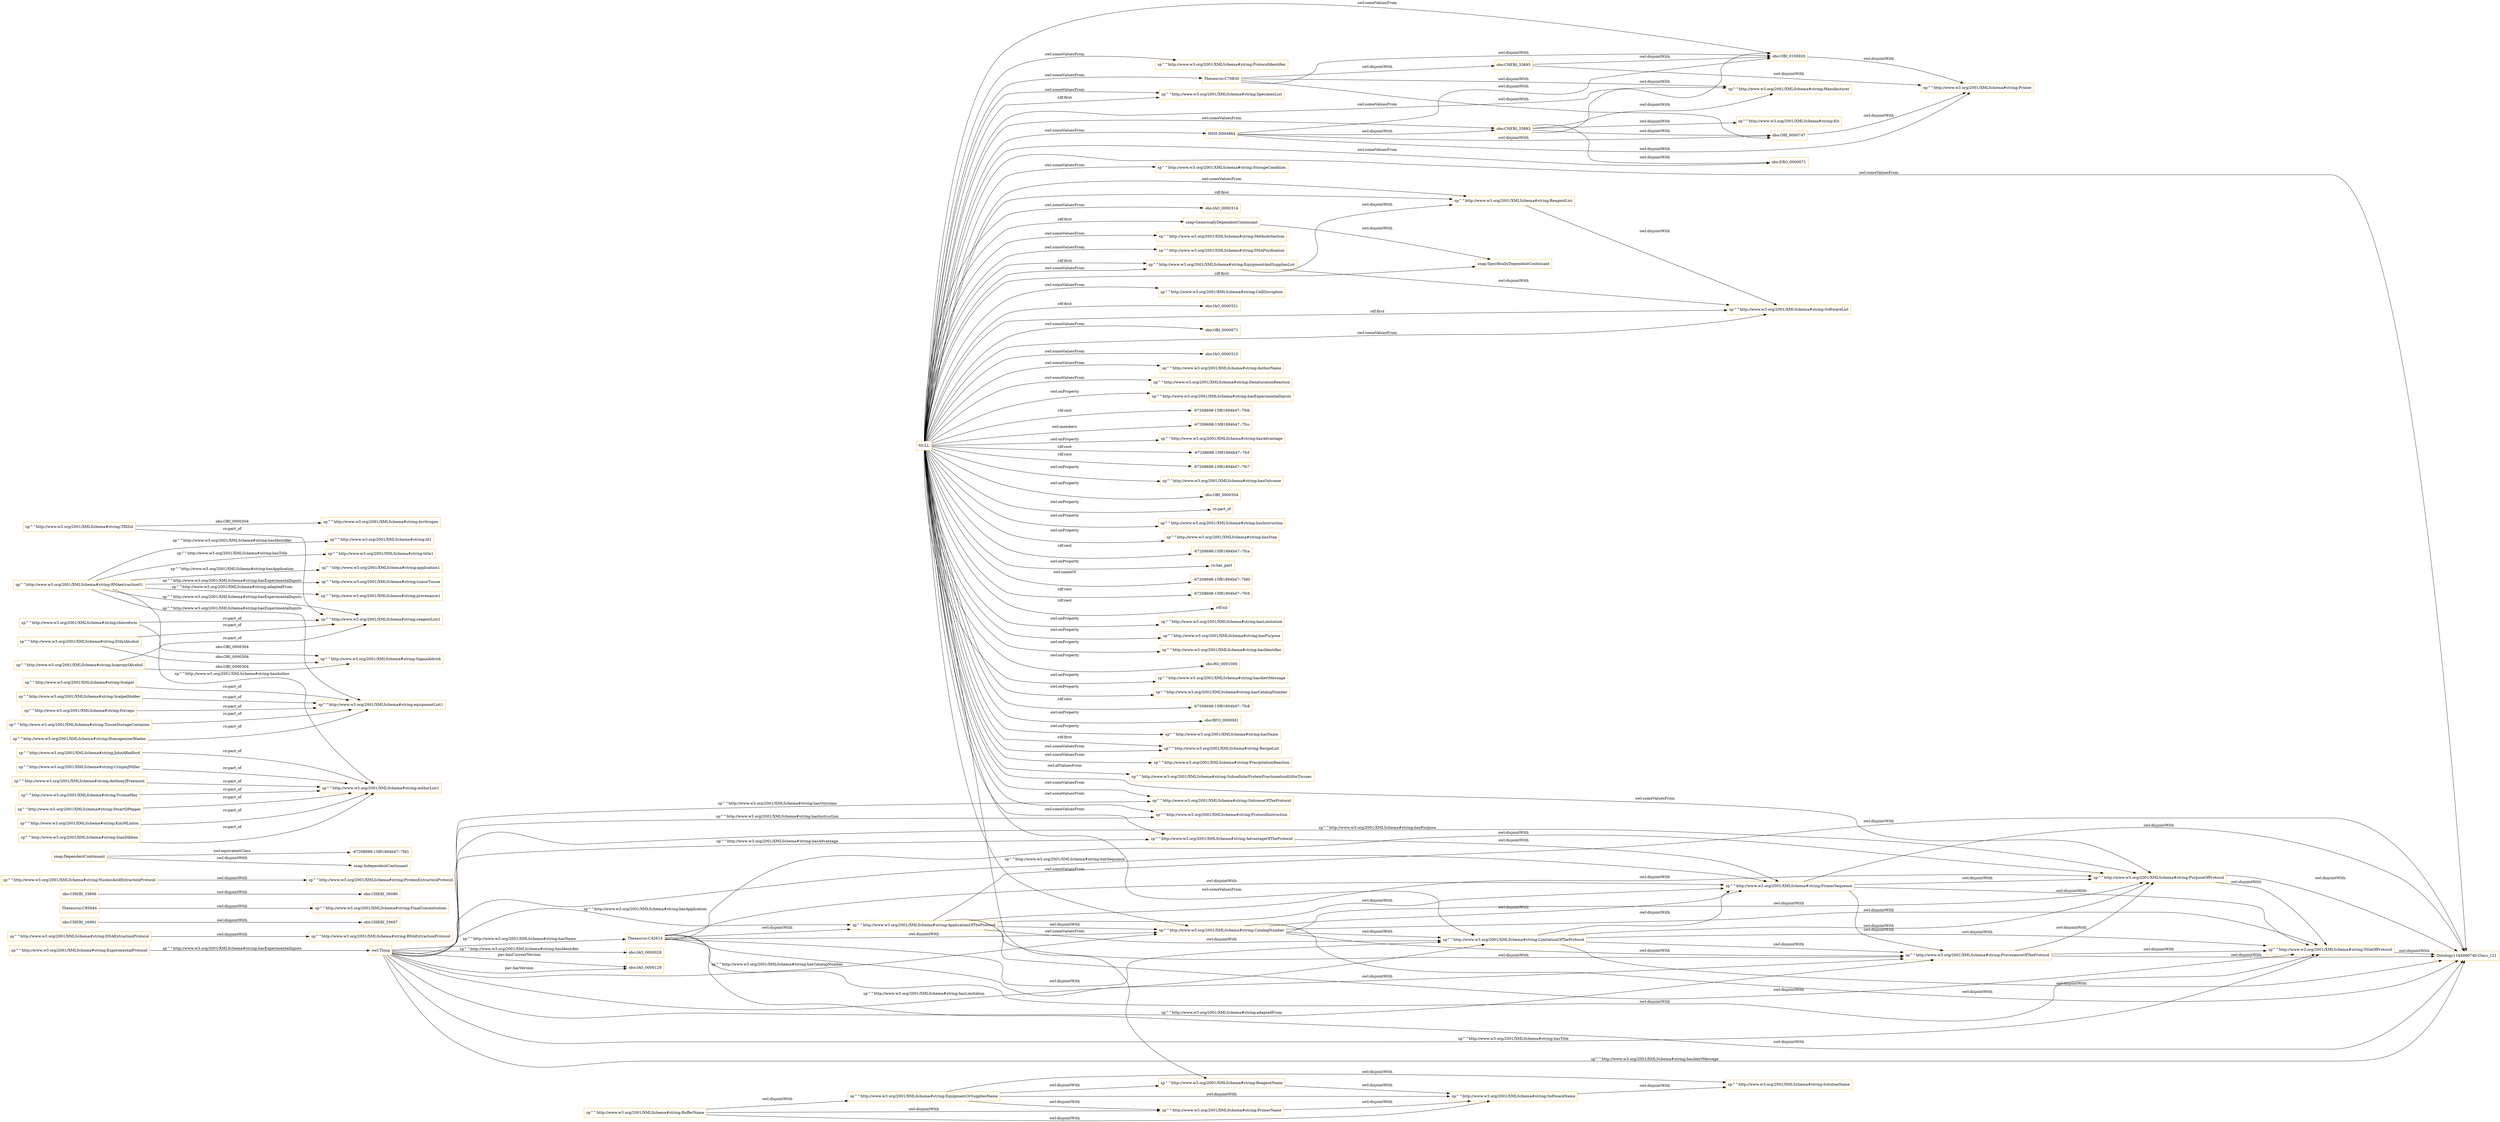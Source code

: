 digraph ar2dtool_diagram { 
rankdir=LR;
size="1501"
node [shape = rectangle, color="orange"]; "sp^^http://www.w3.org/2001/XMLSchema#string:RecipeList" "sp^^http://www.w3.org/2001/XMLSchema#string:PrecipitationReaction" "sp^^http://www.w3.org/2001/XMLSchema#string:SubcellularProteinFractionationKitforTissues" "sp^^http://www.w3.org/2001/XMLSchema#string:EquipmentOrSuppliesName" "sp^^http://www.w3.org/2001/XMLSchema#string:AdvantageOfTheProtocol" "Thesaurus:C70830" "sp^^http://www.w3.org/2001/XMLSchema#string:PrimerSequence" "sp^^http://www.w3.org/2001/XMLSchema#string:ProvenanceOfTheProtocol" "sp^^http://www.w3.org/2001/XMLSchema#string:RNAExtractionProtocol" "sp^^http://www.w3.org/2001/XMLSchema#string:ProtocolInstruction" "obo:OBI_0000747" "obo:CHEBI_16991" "sp^^http://www.w3.org/2001/XMLSchema#string:CatalogNumber" "obo:CHEBI_33695" "Thesaurus:C85644" "Thesaurus:C42614" "sp^^http://www.w3.org/2001/XMLSchema#string:EquipmentAndSuppliesList" "sp^^http://www.w3.org/2001/XMLSchema#string:Kit" "obo:CHEBI_33697" "sp^^http://www.w3.org/2001/XMLSchema#string:ProtocolIdentifier" "obo:ERO_0000071" "sp^^http://www.w3.org/2001/XMLSchema#string:BufferName" "sp^^http://www.w3.org/2001/XMLSchema#string:SpecimenList" "MSH:D004864" "sp^^http://www.w3.org/2001/XMLSchema#string:ReagentName" "sp^^http://www.w3.org/2001/XMLSchema#string:ApplicationOfTheProtocol" "sp^^http://www.w3.org/2001/XMLSchema#string:ReagentList" "obo:IAO_0000028" "obo:IAO_0000129" "sp^^http://www.w3.org/2001/XMLSchema#string:PurposeOfProtocol" "sp^^http://www.w3.org/2001/XMLSchema#string:StorageCondition" "sp^^http://www.w3.org/2001/XMLSchema#string:SoftwareList" "obo:CHEBI_36080" "sp^^http://www.w3.org/2001/XMLSchema#string:ExperimentalProtocol" "sp^^http://www.w3.org/2001/XMLSchema#string:NucleicAcidExtractionProtocol" "obo:IAO_0000314" "sp^^http://www.w3.org/2001/XMLSchema#string:SolutionName" "obo:CHEBI_33696" "obo:CHEBI_33893" "sp^^http://www.w3.org/2001/XMLSchema#string:MethodsSection" "sp^^http://www.w3.org/2001/XMLSchema#string:DNAExtractionProtocol" "sp^^http://www.w3.org/2001/XMLSchema#string:DNAPurification" "sp^^http://www.w3.org/2001/XMLSchema#string:TitleOfProtocol" "snap:SpecificallyDependentContinuant" "Ontology1184060740:Class_121" "sp^^http://www.w3.org/2001/XMLSchema#string:CellDisruption" "obo:IAO_0000321" "snap:GenericallyDependentContinuant" "sp^^http://www.w3.org/2001/XMLSchema#string:Manufacturer" "sp^^http://www.w3.org/2001/XMLSchema#string:FinalConcentration" "-67208698:15f81894b47:-7fd1" "obo:OBI_0100026" "obo:OBI_0000671" "sp^^http://www.w3.org/2001/XMLSchema#string:LimitationOfTheProtocol" "obo:IAO_0000310" "sp^^http://www.w3.org/2001/XMLSchema#string:AuthorName" "sp^^http://www.w3.org/2001/XMLSchema#string:OutcomeOfTheProtocol" "sp^^http://www.w3.org/2001/XMLSchema#string:ProteinExtractionProtocol" "sp^^http://www.w3.org/2001/XMLSchema#string:PrimerName" "sp^^http://www.w3.org/2001/XMLSchema#string:SoftwareName" "sp^^http://www.w3.org/2001/XMLSchema#string:Primer" "snap:IndependentContinuant" "snap:DependentContinuant" "sp^^http://www.w3.org/2001/XMLSchema#string:DenaturationReaction" ; /*classes style*/
	"sp^^http://www.w3.org/2001/XMLSchema#string:CatalogNumber" -> "sp^^http://www.w3.org/2001/XMLSchema#string:LimitationOfTheProtocol" [ label = "owl:disjointWith" ];
	"sp^^http://www.w3.org/2001/XMLSchema#string:CatalogNumber" -> "sp^^http://www.w3.org/2001/XMLSchema#string:PrimerSequence" [ label = "owl:disjointWith" ];
	"sp^^http://www.w3.org/2001/XMLSchema#string:CatalogNumber" -> "sp^^http://www.w3.org/2001/XMLSchema#string:ProvenanceOfTheProtocol" [ label = "owl:disjointWith" ];
	"sp^^http://www.w3.org/2001/XMLSchema#string:CatalogNumber" -> "Ontology1184060740:Class_121" [ label = "owl:disjointWith" ];
	"sp^^http://www.w3.org/2001/XMLSchema#string:CatalogNumber" -> "sp^^http://www.w3.org/2001/XMLSchema#string:TitleOfProtocol" [ label = "owl:disjointWith" ];
	"sp^^http://www.w3.org/2001/XMLSchema#string:CatalogNumber" -> "sp^^http://www.w3.org/2001/XMLSchema#string:PurposeOfProtocol" [ label = "owl:disjointWith" ];
	"obo:CHEBI_33893" -> "sp^^http://www.w3.org/2001/XMLSchema#string:Kit" [ label = "owl:disjointWith" ];
	"obo:CHEBI_33893" -> "obo:OBI_0000747" [ label = "owl:disjointWith" ];
	"obo:CHEBI_33893" -> "obo:OBI_0100026" [ label = "owl:disjointWith" ];
	"obo:CHEBI_33893" -> "obo:ERO_0000071" [ label = "owl:disjointWith" ];
	"obo:CHEBI_33893" -> "sp^^http://www.w3.org/2001/XMLSchema#string:Manufacturer" [ label = "owl:disjointWith" ];
	"sp^^http://www.w3.org/2001/XMLSchema#string:chloroform" -> "sp^^http://www.w3.org/2001/XMLSchema#string:reagentList1" [ label = "ro:part_of" ];
	"sp^^http://www.w3.org/2001/XMLSchema#string:chloroform" -> "sp^^http://www.w3.org/2001/XMLSchema#string:SigmaAldrich" [ label = "obo:OBI_0000304" ];
	"sp^^http://www.w3.org/2001/XMLSchema#string:EquipmentAndSuppliesList" -> "sp^^http://www.w3.org/2001/XMLSchema#string:SoftwareList" [ label = "owl:disjointWith" ];
	"sp^^http://www.w3.org/2001/XMLSchema#string:EquipmentAndSuppliesList" -> "sp^^http://www.w3.org/2001/XMLSchema#string:ReagentList" [ label = "owl:disjointWith" ];
	"sp^^http://www.w3.org/2001/XMLSchema#string:EquipmentOrSuppliesName" -> "sp^^http://www.w3.org/2001/XMLSchema#string:SolutionName" [ label = "owl:disjointWith" ];
	"sp^^http://www.w3.org/2001/XMLSchema#string:EquipmentOrSuppliesName" -> "sp^^http://www.w3.org/2001/XMLSchema#string:SoftwareName" [ label = "owl:disjointWith" ];
	"sp^^http://www.w3.org/2001/XMLSchema#string:EquipmentOrSuppliesName" -> "sp^^http://www.w3.org/2001/XMLSchema#string:ReagentName" [ label = "owl:disjointWith" ];
	"sp^^http://www.w3.org/2001/XMLSchema#string:EquipmentOrSuppliesName" -> "sp^^http://www.w3.org/2001/XMLSchema#string:PrimerName" [ label = "owl:disjointWith" ];
	"sp^^http://www.w3.org/2001/XMLSchema#string:ReagentList" -> "sp^^http://www.w3.org/2001/XMLSchema#string:SoftwareList" [ label = "owl:disjointWith" ];
	"sp^^http://www.w3.org/2001/XMLSchema#string:HomogenizerBlades" -> "sp^^http://www.w3.org/2001/XMLSchema#string:equipmentList1" [ label = "ro:part_of" ];
	"sp^^http://www.w3.org/2001/XMLSchema#string:LimitationOfTheProtocol" -> "sp^^http://www.w3.org/2001/XMLSchema#string:PurposeOfProtocol" [ label = "owl:disjointWith" ];
	"sp^^http://www.w3.org/2001/XMLSchema#string:LimitationOfTheProtocol" -> "sp^^http://www.w3.org/2001/XMLSchema#string:PrimerSequence" [ label = "owl:disjointWith" ];
	"sp^^http://www.w3.org/2001/XMLSchema#string:LimitationOfTheProtocol" -> "Ontology1184060740:Class_121" [ label = "owl:disjointWith" ];
	"sp^^http://www.w3.org/2001/XMLSchema#string:LimitationOfTheProtocol" -> "sp^^http://www.w3.org/2001/XMLSchema#string:ProvenanceOfTheProtocol" [ label = "owl:disjointWith" ];
	"sp^^http://www.w3.org/2001/XMLSchema#string:LimitationOfTheProtocol" -> "sp^^http://www.w3.org/2001/XMLSchema#string:TitleOfProtocol" [ label = "owl:disjointWith" ];
	"obo:CHEBI_16991" -> "obo:CHEBI_33697" [ label = "owl:disjointWith" ];
	"Thesaurus:C70830" -> "sp^^http://www.w3.org/2001/XMLSchema#string:Manufacturer" [ label = "owl:disjointWith" ];
	"Thesaurus:C70830" -> "obo:OBI_0100026" [ label = "owl:disjointWith" ];
	"Thesaurus:C70830" -> "obo:OBI_0000747" [ label = "owl:disjointWith" ];
	"Thesaurus:C70830" -> "obo:CHEBI_33695" [ label = "owl:disjointWith" ];
	"sp^^http://www.w3.org/2001/XMLSchema#string:NucleicAcidExtractionProtocol" -> "sp^^http://www.w3.org/2001/XMLSchema#string:ProteinExtractionProtocol" [ label = "owl:disjointWith" ];
	"MSH:D004864" -> "sp^^http://www.w3.org/2001/XMLSchema#string:Primer" [ label = "owl:disjointWith" ];
	"MSH:D004864" -> "obo:OBI_0100026" [ label = "owl:disjointWith" ];
	"MSH:D004864" -> "obo:CHEBI_33893" [ label = "owl:disjointWith" ];
	"MSH:D004864" -> "obo:OBI_0000747" [ label = "owl:disjointWith" ];
	"sp^^http://www.w3.org/2001/XMLSchema#string:AdvantageOfTheProtocol" -> "sp^^http://www.w3.org/2001/XMLSchema#string:PrimerSequence" [ label = "owl:disjointWith" ];
	"Thesaurus:C42614" -> "sp^^http://www.w3.org/2001/XMLSchema#string:LimitationOfTheProtocol" [ label = "owl:disjointWith" ];
	"Thesaurus:C42614" -> "sp^^http://www.w3.org/2001/XMLSchema#string:ProvenanceOfTheProtocol" [ label = "owl:disjointWith" ];
	"Thesaurus:C42614" -> "sp^^http://www.w3.org/2001/XMLSchema#string:CatalogNumber" [ label = "owl:disjointWith" ];
	"Thesaurus:C42614" -> "sp^^http://www.w3.org/2001/XMLSchema#string:PrimerSequence" [ label = "owl:disjointWith" ];
	"Thesaurus:C42614" -> "sp^^http://www.w3.org/2001/XMLSchema#string:TitleOfProtocol" [ label = "owl:disjointWith" ];
	"Thesaurus:C42614" -> "sp^^http://www.w3.org/2001/XMLSchema#string:PurposeOfProtocol" [ label = "owl:disjointWith" ];
	"Thesaurus:C42614" -> "Ontology1184060740:Class_121" [ label = "owl:disjointWith" ];
	"Thesaurus:C42614" -> "sp^^http://www.w3.org/2001/XMLSchema#string:ApplicationOfTheProtocol" [ label = "owl:disjointWith" ];
	"obo:OBI_0100026" -> "sp^^http://www.w3.org/2001/XMLSchema#string:Primer" [ label = "owl:disjointWith" ];
	"snap:GenericallyDependentContinuant" -> "snap:SpecificallyDependentContinuant" [ label = "owl:disjointWith" ];
	"sp^^http://www.w3.org/2001/XMLSchema#string:Scalpel" -> "sp^^http://www.w3.org/2001/XMLSchema#string:equipmentList1" [ label = "ro:part_of" ];
	"sp^^http://www.w3.org/2001/XMLSchema#string:PurposeOfProtocol" -> "Ontology1184060740:Class_121" [ label = "owl:disjointWith" ];
	"sp^^http://www.w3.org/2001/XMLSchema#string:PurposeOfProtocol" -> "sp^^http://www.w3.org/2001/XMLSchema#string:TitleOfProtocol" [ label = "owl:disjointWith" ];
	"sp^^http://www.w3.org/2001/XMLSchema#string:TRIZol" -> "sp^^http://www.w3.org/2001/XMLSchema#string:reagentList1" [ label = "ro:part_of" ];
	"sp^^http://www.w3.org/2001/XMLSchema#string:TRIZol" -> "sp^^http://www.w3.org/2001/XMLSchema#string:Invitrogen" [ label = "obo:OBI_0000304" ];
	"sp^^http://www.w3.org/2001/XMLSchema#string:ReagentName" -> "sp^^http://www.w3.org/2001/XMLSchema#string:SoftwareName" [ label = "owl:disjointWith" ];
	"sp^^http://www.w3.org/2001/XMLSchema#string:CrispinJMiller" -> "sp^^http://www.w3.org/2001/XMLSchema#string:authorList1" [ label = "ro:part_of" ];
	"sp^^http://www.w3.org/2001/XMLSchema#string:AnthonyJFreemont" -> "sp^^http://www.w3.org/2001/XMLSchema#string:authorList1" [ label = "ro:part_of" ];
	"sp^^http://www.w3.org/2001/XMLSchema#string:YvonneHey" -> "sp^^http://www.w3.org/2001/XMLSchema#string:authorList1" [ label = "ro:part_of" ];
	"sp^^http://www.w3.org/2001/XMLSchema#string:PrimerName" -> "sp^^http://www.w3.org/2001/XMLSchema#string:SoftwareName" [ label = "owl:disjointWith" ];
	"sp^^http://www.w3.org/2001/XMLSchema#string:RNAextraction01" -> "sp^^http://www.w3.org/2001/XMLSchema#string:provenance1" [ label = "sp^^http://www.w3.org/2001/XMLSchema#string:adaptedFrom" ];
	"sp^^http://www.w3.org/2001/XMLSchema#string:RNAextraction01" -> "sp^^http://www.w3.org/2001/XMLSchema#string:authorList1" [ label = "sp^^http://www.w3.org/2001/XMLSchema#string:hasAuthor" ];
	"sp^^http://www.w3.org/2001/XMLSchema#string:RNAextraction01" -> "sp^^http://www.w3.org/2001/XMLSchema#string:Id1" [ label = "sp^^http://www.w3.org/2001/XMLSchema#string:hasIdentifier" ];
	"sp^^http://www.w3.org/2001/XMLSchema#string:RNAextraction01" -> "sp^^http://www.w3.org/2001/XMLSchema#string:title1" [ label = "sp^^http://www.w3.org/2001/XMLSchema#string:hasTitle" ];
	"sp^^http://www.w3.org/2001/XMLSchema#string:RNAextraction01" -> "sp^^http://www.w3.org/2001/XMLSchema#string:equipmentList1" [ label = "sp^^http://www.w3.org/2001/XMLSchema#string:hasExperimentalInputs" ];
	"sp^^http://www.w3.org/2001/XMLSchema#string:RNAextraction01" -> "sp^^http://www.w3.org/2001/XMLSchema#string:reagentList1" [ label = "sp^^http://www.w3.org/2001/XMLSchema#string:hasExperimentalInputs" ];
	"sp^^http://www.w3.org/2001/XMLSchema#string:RNAextraction01" -> "sp^^http://www.w3.org/2001/XMLSchema#string:application1" [ label = "sp^^http://www.w3.org/2001/XMLSchema#string:hasApplication" ];
	"sp^^http://www.w3.org/2001/XMLSchema#string:RNAextraction01" -> "sp^^http://www.w3.org/2001/XMLSchema#string:tumorTissue" [ label = "sp^^http://www.w3.org/2001/XMLSchema#string:hasExperimentalInputs" ];
	"sp^^http://www.w3.org/2001/XMLSchema#string:StuartDPepper" -> "sp^^http://www.w3.org/2001/XMLSchema#string:authorList1" [ label = "ro:part_of" ];
	"sp^^http://www.w3.org/2001/XMLSchema#string:ProvenanceOfTheProtocol" -> "Ontology1184060740:Class_121" [ label = "owl:disjointWith" ];
	"sp^^http://www.w3.org/2001/XMLSchema#string:ProvenanceOfTheProtocol" -> "sp^^http://www.w3.org/2001/XMLSchema#string:TitleOfProtocol" [ label = "owl:disjointWith" ];
	"sp^^http://www.w3.org/2001/XMLSchema#string:ProvenanceOfTheProtocol" -> "sp^^http://www.w3.org/2001/XMLSchema#string:PurposeOfProtocol" [ label = "owl:disjointWith" ];
	"obo:CHEBI_33696" -> "obo:CHEBI_36080" [ label = "owl:disjointWith" ];
	"NULL" -> "sp^^http://www.w3.org/2001/XMLSchema#string:hasExperimentalInputs" [ label = "owl:onProperty" ];
	"NULL" -> "obo:OBI_0000671" [ label = "owl:someValuesFrom" ];
	"NULL" -> "sp^^http://www.w3.org/2001/XMLSchema#string:EquipmentAndSuppliesList" [ label = "owl:someValuesFrom" ];
	"NULL" -> "-67208698:15f81894b47:-7fcb" [ label = "rdf:rest" ];
	"NULL" -> "-67208698:15f81894b47:-7fcc" [ label = "owl:members" ];
	"NULL" -> "sp^^http://www.w3.org/2001/XMLSchema#string:ReagentName" [ label = "owl:someValuesFrom" ];
	"NULL" -> "obo:IAO_0000314" [ label = "owl:someValuesFrom" ];
	"NULL" -> "obo:ERO_0000071" [ label = "owl:someValuesFrom" ];
	"NULL" -> "sp^^http://www.w3.org/2001/XMLSchema#string:StorageCondition" [ label = "owl:someValuesFrom" ];
	"NULL" -> "sp^^http://www.w3.org/2001/XMLSchema#string:hasAdvantage" [ label = "owl:onProperty" ];
	"NULL" -> "sp^^http://www.w3.org/2001/XMLSchema#string:CellDisruption" [ label = "owl:someValuesFrom" ];
	"NULL" -> "sp^^http://www.w3.org/2001/XMLSchema#string:ProtocolInstruction" [ label = "owl:someValuesFrom" ];
	"NULL" -> "sp^^http://www.w3.org/2001/XMLSchema#string:ProtocolIdentifier" [ label = "owl:someValuesFrom" ];
	"NULL" -> "-67208698:15f81894b47:-7fcf" [ label = "rdf:rest" ];
	"NULL" -> "-67208698:15f81894b47:-7fc7" [ label = "rdf:rest" ];
	"NULL" -> "sp^^http://www.w3.org/2001/XMLSchema#string:Manufacturer" [ label = "owl:someValuesFrom" ];
	"NULL" -> "sp^^http://www.w3.org/2001/XMLSchema#string:hasOutcome" [ label = "owl:onProperty" ];
	"NULL" -> "obo:OBI_0000304" [ label = "owl:onProperty" ];
	"NULL" -> "sp^^http://www.w3.org/2001/XMLSchema#string:LimitationOfTheProtocol" [ label = "owl:someValuesFrom" ];
	"NULL" -> "ro:part_of" [ label = "owl:onProperty" ];
	"NULL" -> "sp^^http://www.w3.org/2001/XMLSchema#string:hasInstruction" [ label = "owl:onProperty" ];
	"NULL" -> "sp^^http://www.w3.org/2001/XMLSchema#string:hasStep" [ label = "owl:onProperty" ];
	"NULL" -> "-67208698:15f81894b47:-7fca" [ label = "rdf:rest" ];
	"NULL" -> "sp^^http://www.w3.org/2001/XMLSchema#string:ReagentList" [ label = "rdf:first" ];
	"NULL" -> "sp^^http://www.w3.org/2001/XMLSchema#string:SoftwareList" [ label = "owl:someValuesFrom" ];
	"NULL" -> "sp^^http://www.w3.org/2001/XMLSchema#string:PrecipitationReaction" [ label = "owl:someValuesFrom" ];
	"NULL" -> "sp^^http://www.w3.org/2001/XMLSchema#string:SubcellularProteinFractionationKitforTissues" [ label = "owl:allValuesFrom" ];
	"NULL" -> "sp^^http://www.w3.org/2001/XMLSchema#string:PurposeOfProtocol" [ label = "owl:someValuesFrom" ];
	"NULL" -> "ro:has_part" [ label = "owl:onProperty" ];
	"NULL" -> "-67208698:15f81894b47:-7fd0" [ label = "owl:unionOf" ];
	"NULL" -> "snap:SpecificallyDependentContinuant" [ label = "rdf:first" ];
	"NULL" -> "-67208698:15f81894b47:-7fc9" [ label = "rdf:rest" ];
	"NULL" -> "sp^^http://www.w3.org/2001/XMLSchema#string:ReagentList" [ label = "owl:someValuesFrom" ];
	"NULL" -> "snap:GenericallyDependentContinuant" [ label = "rdf:first" ];
	"NULL" -> "rdf:nil" [ label = "rdf:rest" ];
	"NULL" -> "sp^^http://www.w3.org/2001/XMLSchema#string:hasLimitation" [ label = "owl:onProperty" ];
	"NULL" -> "sp^^http://www.w3.org/2001/XMLSchema#string:OutcomeOfTheProtocol" [ label = "owl:someValuesFrom" ];
	"NULL" -> "sp^^http://www.w3.org/2001/XMLSchema#string:hasPurpose" [ label = "owl:onProperty" ];
	"NULL" -> "sp^^http://www.w3.org/2001/XMLSchema#string:SpecimenList" [ label = "rdf:first" ];
	"NULL" -> "sp^^http://www.w3.org/2001/XMLSchema#string:AdvantageOfTheProtocol" [ label = "owl:someValuesFrom" ];
	"NULL" -> "sp^^http://www.w3.org/2001/XMLSchema#string:AuthorName" [ label = "owl:someValuesFrom" ];
	"NULL" -> "sp^^http://www.w3.org/2001/XMLSchema#string:SoftwareList" [ label = "rdf:first" ];
	"NULL" -> "sp^^http://www.w3.org/2001/XMLSchema#string:RecipeList" [ label = "owl:someValuesFrom" ];
	"NULL" -> "sp^^http://www.w3.org/2001/XMLSchema#string:hasIdentifier" [ label = "owl:onProperty" ];
	"NULL" -> "obo:IAO_0000321" [ label = "rdf:first" ];
	"NULL" -> "sp^^http://www.w3.org/2001/XMLSchema#string:DNAPurification" [ label = "owl:someValuesFrom" ];
	"NULL" -> "sp^^http://www.w3.org/2001/XMLSchema#string:CatalogNumber" [ label = "owl:someValuesFrom" ];
	"NULL" -> "obo:RO_0001000" [ label = "owl:onProperty" ];
	"NULL" -> "sp^^http://www.w3.org/2001/XMLSchema#string:MethodsSection" [ label = "owl:someValuesFrom" ];
	"NULL" -> "sp^^http://www.w3.org/2001/XMLSchema#string:hasAlertMessage" [ label = "owl:onProperty" ];
	"NULL" -> "sp^^http://www.w3.org/2001/XMLSchema#string:hasCatalogNumber" [ label = "owl:onProperty" ];
	"NULL" -> "obo:OBI_0100026" [ label = "owl:someValuesFrom" ];
	"NULL" -> "MSH:D004864" [ label = "owl:someValuesFrom" ];
	"NULL" -> "-67208698:15f81894b47:-7fc8" [ label = "rdf:rest" ];
	"NULL" -> "sp^^http://www.w3.org/2001/XMLSchema#string:SpecimenList" [ label = "owl:someValuesFrom" ];
	"NULL" -> "sp^^http://www.w3.org/2001/XMLSchema#string:DenaturationReaction" [ label = "owl:someValuesFrom" ];
	"NULL" -> "Thesaurus:C70830" [ label = "owl:someValuesFrom" ];
	"NULL" -> "sp^^http://www.w3.org/2001/XMLSchema#string:EquipmentAndSuppliesList" [ label = "rdf:first" ];
	"NULL" -> "obo:IAO_0000310" [ label = "owl:someValuesFrom" ];
	"NULL" -> "Ontology1184060740:Class_121" [ label = "owl:someValuesFrom" ];
	"NULL" -> "obo:BFO_0000061" [ label = "owl:onProperty" ];
	"NULL" -> "obo:CHEBI_33893" [ label = "owl:someValuesFrom" ];
	"NULL" -> "sp^^http://www.w3.org/2001/XMLSchema#string:hasName" [ label = "owl:onProperty" ];
	"NULL" -> "sp^^http://www.w3.org/2001/XMLSchema#string:RecipeList" [ label = "rdf:first" ];
	"sp^^http://www.w3.org/2001/XMLSchema#string:SoftwareName" -> "sp^^http://www.w3.org/2001/XMLSchema#string:SolutionName" [ label = "owl:disjointWith" ];
	"Thesaurus:C85644" -> "sp^^http://www.w3.org/2001/XMLSchema#string:FinalConcentration" [ label = "owl:disjointWith" ];
	"sp^^http://www.w3.org/2001/XMLSchema#string:ScalpelHolder" -> "sp^^http://www.w3.org/2001/XMLSchema#string:equipmentList1" [ label = "ro:part_of" ];
	"sp^^http://www.w3.org/2001/XMLSchema#string:BufferName" -> "sp^^http://www.w3.org/2001/XMLSchema#string:SoftwareName" [ label = "owl:disjointWith" ];
	"sp^^http://www.w3.org/2001/XMLSchema#string:BufferName" -> "sp^^http://www.w3.org/2001/XMLSchema#string:PrimerName" [ label = "owl:disjointWith" ];
	"sp^^http://www.w3.org/2001/XMLSchema#string:BufferName" -> "sp^^http://www.w3.org/2001/XMLSchema#string:EquipmentOrSuppliesName" [ label = "owl:disjointWith" ];
	"sp^^http://www.w3.org/2001/XMLSchema#string:IsopropylAlcohol" -> "sp^^http://www.w3.org/2001/XMLSchema#string:reagentList1" [ label = "ro:part_of" ];
	"sp^^http://www.w3.org/2001/XMLSchema#string:IsopropylAlcohol" -> "sp^^http://www.w3.org/2001/XMLSchema#string:SigmaAldrich" [ label = "obo:OBI_0000304" ];
	"snap:DependentContinuant" -> "snap:IndependentContinuant" [ label = "owl:disjointWith" ];
	"snap:DependentContinuant" -> "-67208698:15f81894b47:-7fd1" [ label = "owl:equivalentClass" ];
	"sp^^http://www.w3.org/2001/XMLSchema#string:KimMLinton" -> "sp^^http://www.w3.org/2001/XMLSchema#string:authorList1" [ label = "ro:part_of" ];
	"obo:CHEBI_33695" -> "sp^^http://www.w3.org/2001/XMLSchema#string:Primer" [ label = "owl:disjointWith" ];
	"obo:CHEBI_33695" -> "obo:OBI_0100026" [ label = "owl:disjointWith" ];
	"sp^^http://www.w3.org/2001/XMLSchema#string:Forceps" -> "sp^^http://www.w3.org/2001/XMLSchema#string:equipmentList1" [ label = "ro:part_of" ];
	"sp^^http://www.w3.org/2001/XMLSchema#string:EthylAlcohol" -> "sp^^http://www.w3.org/2001/XMLSchema#string:reagentList1" [ label = "ro:part_of" ];
	"sp^^http://www.w3.org/2001/XMLSchema#string:EthylAlcohol" -> "sp^^http://www.w3.org/2001/XMLSchema#string:SigmaAldrich" [ label = "obo:OBI_0000304" ];
	"sp^^http://www.w3.org/2001/XMLSchema#string:DNAExtractionProtocol" -> "sp^^http://www.w3.org/2001/XMLSchema#string:RNAExtractionProtocol" [ label = "owl:disjointWith" ];
	"sp^^http://www.w3.org/2001/XMLSchema#string:ApplicationOfTheProtocol" -> "sp^^http://www.w3.org/2001/XMLSchema#string:CatalogNumber" [ label = "owl:disjointWith" ];
	"sp^^http://www.w3.org/2001/XMLSchema#string:ApplicationOfTheProtocol" -> "sp^^http://www.w3.org/2001/XMLSchema#string:PrimerSequence" [ label = "owl:disjointWith" ];
	"sp^^http://www.w3.org/2001/XMLSchema#string:ApplicationOfTheProtocol" -> "sp^^http://www.w3.org/2001/XMLSchema#string:ProvenanceOfTheProtocol" [ label = "owl:disjointWith" ];
	"sp^^http://www.w3.org/2001/XMLSchema#string:ApplicationOfTheProtocol" -> "sp^^http://www.w3.org/2001/XMLSchema#string:LimitationOfTheProtocol" [ label = "owl:disjointWith" ];
	"sp^^http://www.w3.org/2001/XMLSchema#string:ApplicationOfTheProtocol" -> "sp^^http://www.w3.org/2001/XMLSchema#string:TitleOfProtocol" [ label = "owl:disjointWith" ];
	"sp^^http://www.w3.org/2001/XMLSchema#string:ApplicationOfTheProtocol" -> "Ontology1184060740:Class_121" [ label = "owl:disjointWith" ];
	"sp^^http://www.w3.org/2001/XMLSchema#string:ApplicationOfTheProtocol" -> "sp^^http://www.w3.org/2001/XMLSchema#string:PurposeOfProtocol" [ label = "owl:disjointWith" ];
	"sp^^http://www.w3.org/2001/XMLSchema#string:PrimerSequence" -> "Ontology1184060740:Class_121" [ label = "owl:disjointWith" ];
	"sp^^http://www.w3.org/2001/XMLSchema#string:PrimerSequence" -> "sp^^http://www.w3.org/2001/XMLSchema#string:TitleOfProtocol" [ label = "owl:disjointWith" ];
	"sp^^http://www.w3.org/2001/XMLSchema#string:PrimerSequence" -> "sp^^http://www.w3.org/2001/XMLSchema#string:PurposeOfProtocol" [ label = "owl:disjointWith" ];
	"sp^^http://www.w3.org/2001/XMLSchema#string:PrimerSequence" -> "sp^^http://www.w3.org/2001/XMLSchema#string:ProvenanceOfTheProtocol" [ label = "owl:disjointWith" ];
	"sp^^http://www.w3.org/2001/XMLSchema#string:SianDibben" -> "sp^^http://www.w3.org/2001/XMLSchema#string:authorList1" [ label = "ro:part_of" ];
	"sp^^http://www.w3.org/2001/XMLSchema#string:JohnARadford" -> "sp^^http://www.w3.org/2001/XMLSchema#string:authorList1" [ label = "ro:part_of" ];
	"sp^^http://www.w3.org/2001/XMLSchema#string:TissueStorageContainer" -> "sp^^http://www.w3.org/2001/XMLSchema#string:equipmentList1" [ label = "ro:part_of" ];
	"obo:OBI_0000747" -> "sp^^http://www.w3.org/2001/XMLSchema#string:Primer" [ label = "owl:disjointWith" ];
	"sp^^http://www.w3.org/2001/XMLSchema#string:TitleOfProtocol" -> "Ontology1184060740:Class_121" [ label = "owl:disjointWith" ];
	"owl:Thing" -> "sp^^http://www.w3.org/2001/XMLSchema#string:LimitationOfTheProtocol" [ label = "sp^^http://www.w3.org/2001/XMLSchema#string:hasLimitation" ];
	"owl:Thing" -> "obo:IAO_0000028" [ label = "sp^^http://www.w3.org/2001/XMLSchema#string:hasIdentifier" ];
	"owl:Thing" -> "Thesaurus:C42614" [ label = "sp^^http://www.w3.org/2001/XMLSchema#string:hasName" ];
	"owl:Thing" -> "sp^^http://www.w3.org/2001/XMLSchema#string:CatalogNumber" [ label = "sp^^http://www.w3.org/2001/XMLSchema#string:hasCatalogNumber" ];
	"owl:Thing" -> "sp^^http://www.w3.org/2001/XMLSchema#string:ProtocolInstruction" [ label = "sp^^http://www.w3.org/2001/XMLSchema#string:hasInstruction" ];
	"owl:Thing" -> "sp^^http://www.w3.org/2001/XMLSchema#string:PurposeOfProtocol" [ label = "sp^^http://www.w3.org/2001/XMLSchema#string:hasPurpose" ];
	"owl:Thing" -> "sp^^http://www.w3.org/2001/XMLSchema#string:OutcomeOfTheProtocol" [ label = "sp^^http://www.w3.org/2001/XMLSchema#string:hasOutcome" ];
	"owl:Thing" -> "sp^^http://www.w3.org/2001/XMLSchema#string:ApplicationOfTheProtocol" [ label = "sp^^http://www.w3.org/2001/XMLSchema#string:hasApplication" ];
	"owl:Thing" -> "obo:IAO_0000129" [ label = "pav:hasVersion" ];
	"owl:Thing" -> "sp^^http://www.w3.org/2001/XMLSchema#string:ProvenanceOfTheProtocol" [ label = "sp^^http://www.w3.org/2001/XMLSchema#string:adaptedFrom" ];
	"owl:Thing" -> "sp^^http://www.w3.org/2001/XMLSchema#string:TitleOfProtocol" [ label = "sp^^http://www.w3.org/2001/XMLSchema#string:hasTitle" ];
	"owl:Thing" -> "obo:IAO_0000129" [ label = "pav:hasCurrentVersion" ];
	"owl:Thing" -> "sp^^http://www.w3.org/2001/XMLSchema#string:PrimerSequence" [ label = "sp^^http://www.w3.org/2001/XMLSchema#string:hasSequence" ];
	"owl:Thing" -> "Ontology1184060740:Class_121" [ label = "sp^^http://www.w3.org/2001/XMLSchema#string:hasAlertMessage" ];
	"sp^^http://www.w3.org/2001/XMLSchema#string:ExperimentalProtocol" -> "owl:Thing" [ label = "sp^^http://www.w3.org/2001/XMLSchema#string:hasExperimentalInputs" ];
	"owl:Thing" -> "sp^^http://www.w3.org/2001/XMLSchema#string:AdvantageOfTheProtocol" [ label = "sp^^http://www.w3.org/2001/XMLSchema#string:hasAdvantage" ];

}
